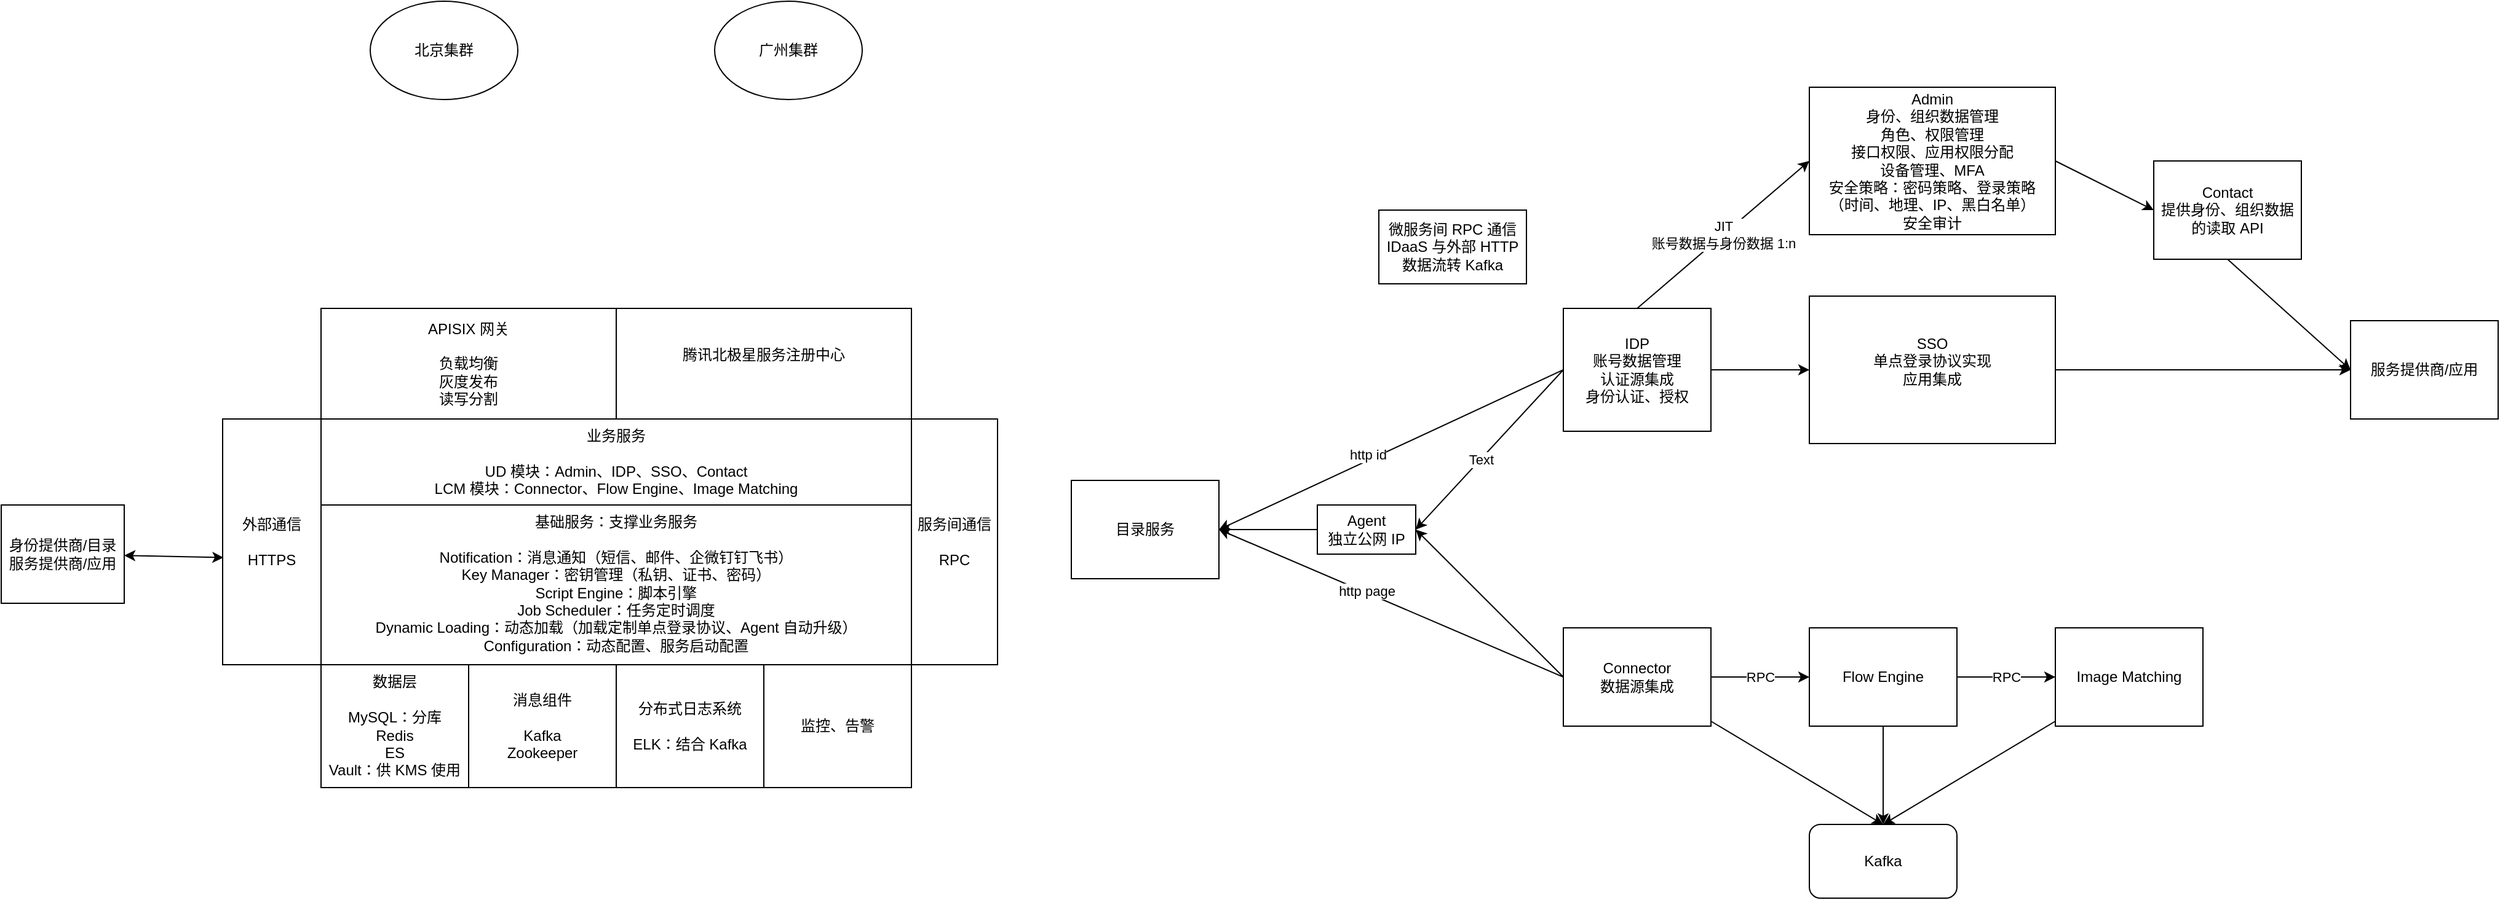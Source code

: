 <mxfile version="20.4.2" type="github">
  <diagram id="m7KzZiY3-KN9SMEAAMLc" name="第 1 页">
    <mxGraphModel dx="2320" dy="756" grid="1" gridSize="10" guides="1" tooltips="1" connect="1" arrows="1" fold="1" page="1" pageScale="1" pageWidth="1169" pageHeight="1654" math="0" shadow="0">
      <root>
        <mxCell id="0" />
        <mxCell id="1" parent="0" />
        <mxCell id="ulN_Afe3Hyk2KE6-v_vF-11" value="目录服务" style="rounded=0;whiteSpace=wrap;html=1;" vertex="1" parent="1">
          <mxGeometry x="-270" y="460" width="120" height="80" as="geometry" />
        </mxCell>
        <mxCell id="ulN_Afe3Hyk2KE6-v_vF-22" style="edgeStyle=none;rounded=0;orthogonalLoop=1;jettySize=auto;html=1;entryX=1;entryY=0.5;entryDx=0;entryDy=0;" edge="1" parent="1" source="ulN_Afe3Hyk2KE6-v_vF-13" target="ulN_Afe3Hyk2KE6-v_vF-11">
          <mxGeometry relative="1" as="geometry" />
        </mxCell>
        <mxCell id="ulN_Afe3Hyk2KE6-v_vF-13" value="&lt;div&gt;Agent&lt;/div&gt;独立公网 IP" style="rounded=0;whiteSpace=wrap;html=1;" vertex="1" parent="1">
          <mxGeometry x="-70" y="480" width="80" height="40" as="geometry" />
        </mxCell>
        <mxCell id="ulN_Afe3Hyk2KE6-v_vF-19" style="rounded=0;orthogonalLoop=1;jettySize=auto;html=1;entryX=1;entryY=0.5;entryDx=0;entryDy=0;exitX=0;exitY=0.5;exitDx=0;exitDy=0;" edge="1" parent="1" source="ulN_Afe3Hyk2KE6-v_vF-17" target="ulN_Afe3Hyk2KE6-v_vF-11">
          <mxGeometry relative="1" as="geometry">
            <mxPoint x="120" y="410" as="sourcePoint" />
          </mxGeometry>
        </mxCell>
        <mxCell id="ulN_Afe3Hyk2KE6-v_vF-25" value="http id" style="edgeLabel;html=1;align=center;verticalAlign=middle;resizable=0;points=[];" vertex="1" connectable="0" parent="ulN_Afe3Hyk2KE6-v_vF-19">
          <mxGeometry x="0.044" y="1" relative="1" as="geometry">
            <mxPoint x="-14" as="offset" />
          </mxGeometry>
        </mxCell>
        <mxCell id="ulN_Afe3Hyk2KE6-v_vF-23" style="edgeStyle=none;rounded=0;orthogonalLoop=1;jettySize=auto;html=1;exitX=0;exitY=0.5;exitDx=0;exitDy=0;entryX=1;entryY=0.5;entryDx=0;entryDy=0;" edge="1" parent="1" source="ulN_Afe3Hyk2KE6-v_vF-17" target="ulN_Afe3Hyk2KE6-v_vF-13">
          <mxGeometry relative="1" as="geometry" />
        </mxCell>
        <mxCell id="ulN_Afe3Hyk2KE6-v_vF-31" value="Text" style="edgeLabel;html=1;align=center;verticalAlign=middle;resizable=0;points=[];" vertex="1" connectable="0" parent="ulN_Afe3Hyk2KE6-v_vF-23">
          <mxGeometry x="0.126" relative="1" as="geometry">
            <mxPoint as="offset" />
          </mxGeometry>
        </mxCell>
        <mxCell id="ulN_Afe3Hyk2KE6-v_vF-43" style="edgeStyle=none;rounded=0;orthogonalLoop=1;jettySize=auto;html=1;entryX=0;entryY=0.5;entryDx=0;entryDy=0;" edge="1" parent="1" source="ulN_Afe3Hyk2KE6-v_vF-17" target="ulN_Afe3Hyk2KE6-v_vF-44">
          <mxGeometry relative="1" as="geometry">
            <mxPoint x="370" y="380" as="targetPoint" />
          </mxGeometry>
        </mxCell>
        <mxCell id="ulN_Afe3Hyk2KE6-v_vF-48" value="&lt;div&gt;JIT&lt;/div&gt;&lt;div&gt;账号数据与身份数据 1:n&lt;br&gt;&lt;/div&gt;" style="edgeStyle=none;rounded=0;orthogonalLoop=1;jettySize=auto;html=1;exitX=0.5;exitY=0;exitDx=0;exitDy=0;entryX=0;entryY=0.5;entryDx=0;entryDy=0;" edge="1" parent="1" source="ulN_Afe3Hyk2KE6-v_vF-17" target="ulN_Afe3Hyk2KE6-v_vF-47">
          <mxGeometry relative="1" as="geometry" />
        </mxCell>
        <mxCell id="ulN_Afe3Hyk2KE6-v_vF-17" value="&lt;div&gt;IDP&lt;/div&gt;&lt;div&gt;账号数据管理&lt;/div&gt;&lt;div&gt;认证源集成&lt;br&gt;&lt;/div&gt;&lt;div&gt;身份认证、授权&lt;br&gt;&lt;/div&gt;" style="rounded=0;whiteSpace=wrap;html=1;" vertex="1" parent="1">
          <mxGeometry x="130" y="320" width="120" height="100" as="geometry" />
        </mxCell>
        <mxCell id="ulN_Afe3Hyk2KE6-v_vF-20" style="edgeStyle=none;rounded=0;orthogonalLoop=1;jettySize=auto;html=1;entryX=1;entryY=0.5;entryDx=0;entryDy=0;exitX=0;exitY=0.5;exitDx=0;exitDy=0;" edge="1" parent="1" source="ulN_Afe3Hyk2KE6-v_vF-18" target="ulN_Afe3Hyk2KE6-v_vF-11">
          <mxGeometry relative="1" as="geometry" />
        </mxCell>
        <mxCell id="ulN_Afe3Hyk2KE6-v_vF-26" value="http page" style="edgeLabel;html=1;align=center;verticalAlign=middle;resizable=0;points=[];" vertex="1" connectable="0" parent="ulN_Afe3Hyk2KE6-v_vF-20">
          <mxGeometry x="0.056" y="3" relative="1" as="geometry">
            <mxPoint x="-11" y="-10" as="offset" />
          </mxGeometry>
        </mxCell>
        <mxCell id="ulN_Afe3Hyk2KE6-v_vF-24" style="edgeStyle=none;rounded=0;orthogonalLoop=1;jettySize=auto;html=1;exitX=0;exitY=0.5;exitDx=0;exitDy=0;entryX=1;entryY=0.5;entryDx=0;entryDy=0;" edge="1" parent="1" source="ulN_Afe3Hyk2KE6-v_vF-18" target="ulN_Afe3Hyk2KE6-v_vF-13">
          <mxGeometry relative="1" as="geometry" />
        </mxCell>
        <mxCell id="ulN_Afe3Hyk2KE6-v_vF-38" value="RPC" style="edgeStyle=none;rounded=0;orthogonalLoop=1;jettySize=auto;html=1;entryX=0;entryY=0.5;entryDx=0;entryDy=0;" edge="1" parent="1" source="ulN_Afe3Hyk2KE6-v_vF-18" target="ulN_Afe3Hyk2KE6-v_vF-33">
          <mxGeometry relative="1" as="geometry" />
        </mxCell>
        <mxCell id="ulN_Afe3Hyk2KE6-v_vF-40" style="edgeStyle=none;rounded=0;orthogonalLoop=1;jettySize=auto;html=1;entryX=0.5;entryY=0;entryDx=0;entryDy=0;" edge="1" parent="1" source="ulN_Afe3Hyk2KE6-v_vF-18" target="ulN_Afe3Hyk2KE6-v_vF-37">
          <mxGeometry relative="1" as="geometry" />
        </mxCell>
        <mxCell id="ulN_Afe3Hyk2KE6-v_vF-18" value="&lt;div&gt;Connector&lt;/div&gt;&lt;div&gt;数据源集成&lt;/div&gt;" style="rounded=0;whiteSpace=wrap;html=1;" vertex="1" parent="1">
          <mxGeometry x="130" y="580" width="120" height="80" as="geometry" />
        </mxCell>
        <mxCell id="ulN_Afe3Hyk2KE6-v_vF-39" value="&lt;div&gt;RPC&lt;/div&gt;" style="edgeStyle=none;rounded=0;orthogonalLoop=1;jettySize=auto;html=1;entryX=0;entryY=0.5;entryDx=0;entryDy=0;" edge="1" parent="1" source="ulN_Afe3Hyk2KE6-v_vF-33" target="ulN_Afe3Hyk2KE6-v_vF-34">
          <mxGeometry relative="1" as="geometry" />
        </mxCell>
        <mxCell id="ulN_Afe3Hyk2KE6-v_vF-41" style="edgeStyle=none;rounded=0;orthogonalLoop=1;jettySize=auto;html=1;entryX=0.5;entryY=0;entryDx=0;entryDy=0;" edge="1" parent="1" source="ulN_Afe3Hyk2KE6-v_vF-33" target="ulN_Afe3Hyk2KE6-v_vF-37">
          <mxGeometry relative="1" as="geometry" />
        </mxCell>
        <mxCell id="ulN_Afe3Hyk2KE6-v_vF-33" value="Flow Engine" style="rounded=0;whiteSpace=wrap;html=1;" vertex="1" parent="1">
          <mxGeometry x="330" y="580" width="120" height="80" as="geometry" />
        </mxCell>
        <mxCell id="ulN_Afe3Hyk2KE6-v_vF-42" style="edgeStyle=none;rounded=0;orthogonalLoop=1;jettySize=auto;html=1;entryX=0.5;entryY=0;entryDx=0;entryDy=0;" edge="1" parent="1" source="ulN_Afe3Hyk2KE6-v_vF-34" target="ulN_Afe3Hyk2KE6-v_vF-37">
          <mxGeometry relative="1" as="geometry" />
        </mxCell>
        <mxCell id="ulN_Afe3Hyk2KE6-v_vF-34" value="Image Matching" style="rounded=0;whiteSpace=wrap;html=1;" vertex="1" parent="1">
          <mxGeometry x="530" y="580" width="120" height="80" as="geometry" />
        </mxCell>
        <mxCell id="ulN_Afe3Hyk2KE6-v_vF-37" value="&lt;div&gt;Kafka&lt;/div&gt;" style="rounded=1;whiteSpace=wrap;html=1;" vertex="1" parent="1">
          <mxGeometry x="330" y="740" width="120" height="60" as="geometry" />
        </mxCell>
        <mxCell id="ulN_Afe3Hyk2KE6-v_vF-53" style="edgeStyle=none;rounded=0;orthogonalLoop=1;jettySize=auto;html=1;entryX=0;entryY=0.5;entryDx=0;entryDy=0;" edge="1" parent="1" source="ulN_Afe3Hyk2KE6-v_vF-44" target="ulN_Afe3Hyk2KE6-v_vF-51">
          <mxGeometry relative="1" as="geometry" />
        </mxCell>
        <mxCell id="ulN_Afe3Hyk2KE6-v_vF-44" value="&lt;div&gt;SSO&lt;/div&gt;&lt;div&gt;单点登录协议实现&lt;/div&gt;&lt;div&gt;应用集成&lt;/div&gt;&lt;div&gt;&lt;br&gt;&lt;/div&gt;" style="rounded=0;whiteSpace=wrap;html=1;" vertex="1" parent="1">
          <mxGeometry x="330" y="310" width="200" height="120" as="geometry" />
        </mxCell>
        <mxCell id="ulN_Afe3Hyk2KE6-v_vF-50" style="edgeStyle=none;rounded=0;orthogonalLoop=1;jettySize=auto;html=1;entryX=0;entryY=0.5;entryDx=0;entryDy=0;exitX=1;exitY=0.5;exitDx=0;exitDy=0;" edge="1" parent="1" source="ulN_Afe3Hyk2KE6-v_vF-47" target="ulN_Afe3Hyk2KE6-v_vF-49">
          <mxGeometry relative="1" as="geometry" />
        </mxCell>
        <mxCell id="ulN_Afe3Hyk2KE6-v_vF-47" value="&lt;div&gt;Admin&lt;/div&gt;&lt;div&gt;身份、组织数据管理&lt;/div&gt;&lt;div&gt;角色、权限管理&lt;/div&gt;&lt;div&gt;接口权限、应用权限分配&lt;br&gt;&lt;/div&gt;&lt;div&gt;设备管理、MFA&lt;/div&gt;&lt;div&gt;安全策略：密码策略、登录策略&lt;br&gt;&lt;/div&gt;&lt;div&gt;（时间、地理、IP、黑白名单）&lt;/div&gt;&lt;div&gt;安全审计&lt;br&gt;&lt;/div&gt;" style="rounded=0;whiteSpace=wrap;html=1;" vertex="1" parent="1">
          <mxGeometry x="330" y="140" width="200" height="120" as="geometry" />
        </mxCell>
        <mxCell id="ulN_Afe3Hyk2KE6-v_vF-56" style="edgeStyle=none;rounded=0;orthogonalLoop=1;jettySize=auto;html=1;exitX=0.5;exitY=1;exitDx=0;exitDy=0;entryX=0;entryY=0.5;entryDx=0;entryDy=0;" edge="1" parent="1" source="ulN_Afe3Hyk2KE6-v_vF-49" target="ulN_Afe3Hyk2KE6-v_vF-51">
          <mxGeometry relative="1" as="geometry" />
        </mxCell>
        <mxCell id="ulN_Afe3Hyk2KE6-v_vF-49" value="&lt;div&gt;Contact&lt;/div&gt;&lt;div&gt;提供身份、组织数据的读取 API&lt;br&gt;&lt;/div&gt;" style="rounded=0;whiteSpace=wrap;html=1;" vertex="1" parent="1">
          <mxGeometry x="610" y="200" width="120" height="80" as="geometry" />
        </mxCell>
        <mxCell id="ulN_Afe3Hyk2KE6-v_vF-51" value="服务提供商/应用" style="rounded=0;whiteSpace=wrap;html=1;" vertex="1" parent="1">
          <mxGeometry x="770" y="330" width="120" height="80" as="geometry" />
        </mxCell>
        <mxCell id="ulN_Afe3Hyk2KE6-v_vF-55" value="&lt;div&gt;微服务间 RPC 通信&lt;/div&gt;&lt;div&gt;IDaaS 与外部 HTTP&lt;/div&gt;&lt;div&gt;数据流转 Kafka&lt;br&gt;&lt;/div&gt;" style="rounded=0;whiteSpace=wrap;html=1;" vertex="1" parent="1">
          <mxGeometry x="-20" y="240" width="120" height="60" as="geometry" />
        </mxCell>
        <mxCell id="ulN_Afe3Hyk2KE6-v_vF-58" value="&lt;div&gt;APISIX 网关&lt;/div&gt;&lt;div&gt;&lt;br&gt;&lt;/div&gt;&lt;div&gt;负载均衡&lt;/div&gt;&lt;div&gt;灰度发布&lt;/div&gt;&lt;div&gt;读写分割&lt;/div&gt;" style="rounded=0;whiteSpace=wrap;html=1;" vertex="1" parent="1">
          <mxGeometry x="-880" y="320" width="240" height="90" as="geometry" />
        </mxCell>
        <mxCell id="ulN_Afe3Hyk2KE6-v_vF-59" value="&lt;div&gt;业务服务&lt;/div&gt;&lt;div&gt;&lt;br&gt;&lt;/div&gt;&lt;div&gt;UD 模块：Admin、IDP、SSO、Contact&lt;/div&gt;&lt;div&gt;LCM 模块：Connector、Flow Engine、Image Matching&lt;br&gt;&lt;/div&gt;" style="rounded=0;whiteSpace=wrap;html=1;align=center;verticalAlign=top;" vertex="1" parent="1">
          <mxGeometry x="-880" y="410" width="480" height="70" as="geometry" />
        </mxCell>
        <mxCell id="ulN_Afe3Hyk2KE6-v_vF-62" value="&lt;div&gt;基础服务：支撑业务服务&lt;/div&gt;&lt;div&gt;&lt;br&gt;&lt;/div&gt;&lt;div&gt;Notification：消息通知（短信、邮件、企微钉钉飞书）&lt;/div&gt;&lt;div&gt;Key Manager：密钥管理（私钥、证书、密码）&lt;br&gt;&lt;/div&gt;&lt;div&gt;Script Engine：脚本引擎&lt;/div&gt;&lt;div&gt;Job Scheduler：任务定时调度&lt;br&gt;&lt;/div&gt;&lt;div&gt;Dynamic Loading：动态加载（加载定制单点登录协议、Agent 自动升级）&lt;/div&gt;&lt;div&gt;Configuration：动态配置、服务启动配置&lt;br&gt;&lt;/div&gt;" style="rounded=0;whiteSpace=wrap;html=1;verticalAlign=top;" vertex="1" parent="1">
          <mxGeometry x="-880" y="480" width="480" height="130" as="geometry" />
        </mxCell>
        <mxCell id="ulN_Afe3Hyk2KE6-v_vF-64" value="&lt;div&gt;数据层&lt;/div&gt;&lt;div&gt;&lt;br&gt;&lt;/div&gt;&lt;div&gt;MySQL：分库&lt;/div&gt;&lt;div&gt;Redis&lt;/div&gt;&lt;div&gt;ES&lt;/div&gt;&lt;div&gt;Vault：供 KMS 使用&lt;br&gt;&lt;/div&gt;" style="rounded=0;whiteSpace=wrap;html=1;" vertex="1" parent="1">
          <mxGeometry x="-880" y="610" width="120" height="100" as="geometry" />
        </mxCell>
        <mxCell id="ulN_Afe3Hyk2KE6-v_vF-65" value="&lt;div&gt;分布式日志系统&lt;/div&gt;&lt;div&gt;&lt;br&gt;&lt;/div&gt;&lt;div&gt;ELK：结合 Kafka&lt;br&gt;&lt;/div&gt;" style="rounded=0;whiteSpace=wrap;html=1;" vertex="1" parent="1">
          <mxGeometry x="-640" y="610" width="120" height="100" as="geometry" />
        </mxCell>
        <mxCell id="ulN_Afe3Hyk2KE6-v_vF-66" value="&lt;div&gt;消息组件&lt;/div&gt;&lt;div&gt;&lt;br&gt;&lt;/div&gt;&lt;div&gt;Kafka&lt;br&gt;&lt;/div&gt;&lt;div&gt;Zookeeper&lt;br&gt;&lt;/div&gt;" style="rounded=0;whiteSpace=wrap;html=1;" vertex="1" parent="1">
          <mxGeometry x="-760" y="610" width="120" height="100" as="geometry" />
        </mxCell>
        <mxCell id="ulN_Afe3Hyk2KE6-v_vF-67" value="监控、告警" style="rounded=0;whiteSpace=wrap;html=1;" vertex="1" parent="1">
          <mxGeometry x="-520" y="610" width="120" height="100" as="geometry" />
        </mxCell>
        <mxCell id="ulN_Afe3Hyk2KE6-v_vF-68" value="&lt;div&gt;服务间通信&lt;/div&gt;&lt;div&gt;&lt;br&gt;&lt;/div&gt;&lt;div&gt;RPC&lt;br&gt;&lt;/div&gt;" style="rounded=0;whiteSpace=wrap;html=1;" vertex="1" parent="1">
          <mxGeometry x="-400" y="410" width="70" height="200" as="geometry" />
        </mxCell>
        <mxCell id="ulN_Afe3Hyk2KE6-v_vF-69" value="&lt;div&gt;外部通信&lt;/div&gt;&lt;div&gt;&lt;br&gt;&lt;/div&gt;&lt;div&gt;HTTPS&lt;br&gt;&lt;/div&gt;" style="rounded=0;whiteSpace=wrap;html=1;" vertex="1" parent="1">
          <mxGeometry x="-960" y="410" width="80" height="200" as="geometry" />
        </mxCell>
        <mxCell id="ulN_Afe3Hyk2KE6-v_vF-71" style="edgeStyle=none;rounded=0;orthogonalLoop=1;jettySize=auto;html=1;entryX=0.008;entryY=0.564;entryDx=0;entryDy=0;entryPerimeter=0;startArrow=classic;startFill=1;" edge="1" parent="1" source="ulN_Afe3Hyk2KE6-v_vF-70" target="ulN_Afe3Hyk2KE6-v_vF-69">
          <mxGeometry relative="1" as="geometry" />
        </mxCell>
        <mxCell id="ulN_Afe3Hyk2KE6-v_vF-70" value="&lt;div&gt;身份提供商/目录&lt;br&gt;&lt;/div&gt;&lt;div&gt;服务提供商/应用&lt;br&gt;&lt;/div&gt;" style="rounded=0;whiteSpace=wrap;html=1;" vertex="1" parent="1">
          <mxGeometry x="-1140" y="480" width="100" height="80" as="geometry" />
        </mxCell>
        <mxCell id="ulN_Afe3Hyk2KE6-v_vF-72" value="&lt;div&gt;腾讯北极星服务注册中心&lt;/div&gt;&lt;div&gt;&lt;br&gt;&lt;/div&gt;" style="rounded=0;whiteSpace=wrap;html=1;" vertex="1" parent="1">
          <mxGeometry x="-640" y="320" width="240" height="90" as="geometry" />
        </mxCell>
        <mxCell id="ulN_Afe3Hyk2KE6-v_vF-73" value="北京集群" style="ellipse;whiteSpace=wrap;html=1;" vertex="1" parent="1">
          <mxGeometry x="-840" y="70" width="120" height="80" as="geometry" />
        </mxCell>
        <mxCell id="ulN_Afe3Hyk2KE6-v_vF-74" value="广州集群" style="ellipse;whiteSpace=wrap;html=1;" vertex="1" parent="1">
          <mxGeometry x="-560" y="70" width="120" height="80" as="geometry" />
        </mxCell>
      </root>
    </mxGraphModel>
  </diagram>
</mxfile>
